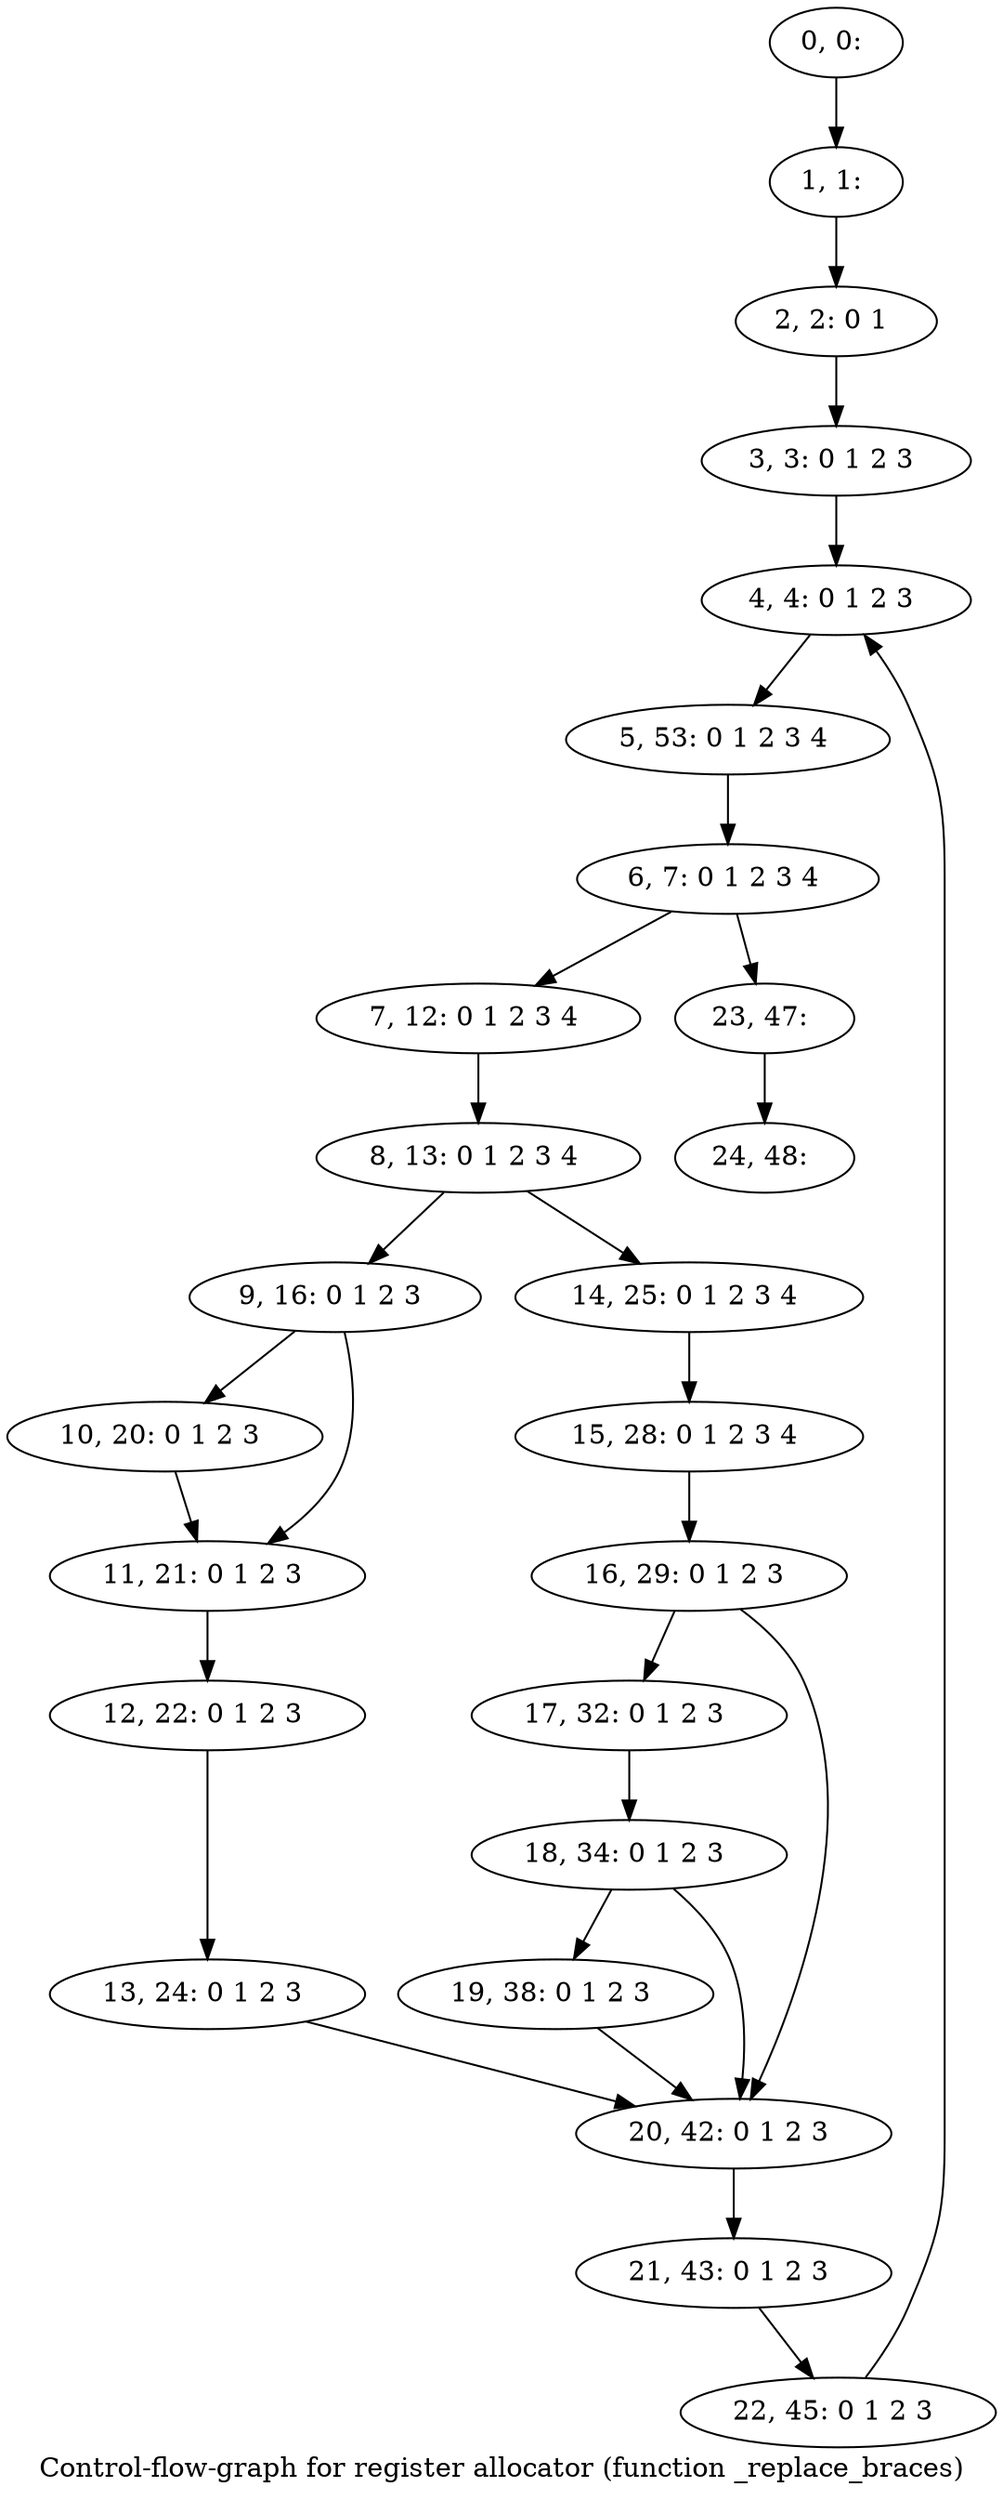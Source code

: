digraph G {
graph [label="Control-flow-graph for register allocator (function _replace_braces)"]
0[label="0, 0: "];
1[label="1, 1: "];
2[label="2, 2: 0 1 "];
3[label="3, 3: 0 1 2 3 "];
4[label="4, 4: 0 1 2 3 "];
5[label="5, 53: 0 1 2 3 4 "];
6[label="6, 7: 0 1 2 3 4 "];
7[label="7, 12: 0 1 2 3 4 "];
8[label="8, 13: 0 1 2 3 4 "];
9[label="9, 16: 0 1 2 3 "];
10[label="10, 20: 0 1 2 3 "];
11[label="11, 21: 0 1 2 3 "];
12[label="12, 22: 0 1 2 3 "];
13[label="13, 24: 0 1 2 3 "];
14[label="14, 25: 0 1 2 3 4 "];
15[label="15, 28: 0 1 2 3 4 "];
16[label="16, 29: 0 1 2 3 "];
17[label="17, 32: 0 1 2 3 "];
18[label="18, 34: 0 1 2 3 "];
19[label="19, 38: 0 1 2 3 "];
20[label="20, 42: 0 1 2 3 "];
21[label="21, 43: 0 1 2 3 "];
22[label="22, 45: 0 1 2 3 "];
23[label="23, 47: "];
24[label="24, 48: "];
0->1 ;
1->2 ;
2->3 ;
3->4 ;
4->5 ;
5->6 ;
6->7 ;
6->23 ;
7->8 ;
8->9 ;
8->14 ;
9->10 ;
9->11 ;
10->11 ;
11->12 ;
12->13 ;
13->20 ;
14->15 ;
15->16 ;
16->17 ;
16->20 ;
17->18 ;
18->19 ;
18->20 ;
19->20 ;
20->21 ;
21->22 ;
22->4 ;
23->24 ;
}
